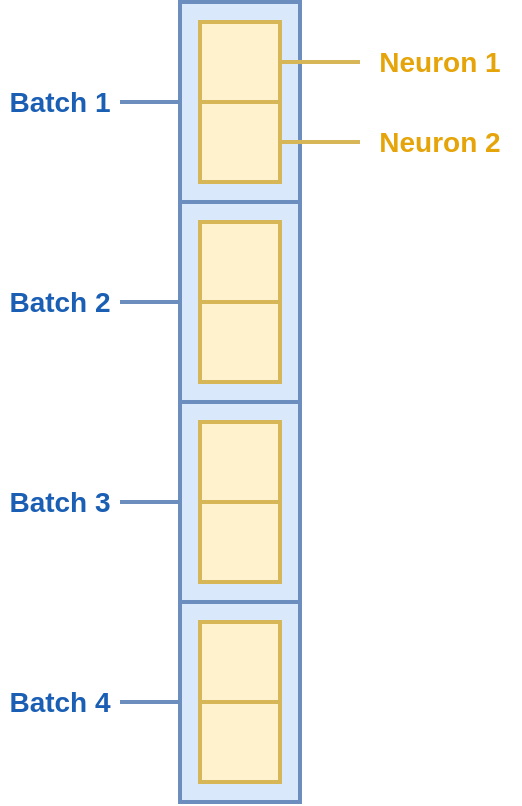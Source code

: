 <mxfile version="26.0.4">
  <diagram name="Page-1" id="EMa1pMTZzpA0k4Gmwb4X">
    <mxGraphModel dx="1434" dy="1816" grid="1" gridSize="10" guides="1" tooltips="1" connect="1" arrows="1" fold="1" page="1" pageScale="1" pageWidth="827" pageHeight="1169" math="0" shadow="0">
      <root>
        <mxCell id="0" />
        <mxCell id="1" parent="0" />
        <mxCell id="xk-oOxLGbY3HGCxId3EP-109" value="" style="rounded=0;whiteSpace=wrap;html=1;fillColor=#dae8fc;strokeColor=#6c8ebf;strokeWidth=2;" parent="1" vertex="1">
          <mxGeometry x="170" y="170" width="60" height="100" as="geometry" />
        </mxCell>
        <mxCell id="xk-oOxLGbY3HGCxId3EP-110" value="" style="rounded=0;whiteSpace=wrap;html=1;fillColor=#fff2cc;strokeColor=#d6b656;strokeWidth=2;" parent="1" vertex="1">
          <mxGeometry x="180" y="180" width="40" height="40" as="geometry" />
        </mxCell>
        <mxCell id="xk-oOxLGbY3HGCxId3EP-111" value="" style="rounded=0;whiteSpace=wrap;html=1;fillColor=#fff2cc;strokeColor=#d6b656;strokeWidth=2;" parent="1" vertex="1">
          <mxGeometry x="180" y="220" width="40" height="40" as="geometry" />
        </mxCell>
        <mxCell id="xk-oOxLGbY3HGCxId3EP-113" value="" style="rounded=0;whiteSpace=wrap;html=1;fillColor=#dae8fc;strokeColor=#6c8ebf;strokeWidth=2;" parent="1" vertex="1">
          <mxGeometry x="170" y="270" width="60" height="100" as="geometry" />
        </mxCell>
        <mxCell id="xk-oOxLGbY3HGCxId3EP-114" value="" style="rounded=0;whiteSpace=wrap;html=1;fillColor=#fff2cc;strokeColor=#d6b656;strokeWidth=2;" parent="1" vertex="1">
          <mxGeometry x="180" y="280" width="40" height="40" as="geometry" />
        </mxCell>
        <mxCell id="xk-oOxLGbY3HGCxId3EP-115" value="" style="rounded=0;whiteSpace=wrap;html=1;fillColor=#fff2cc;strokeColor=#d6b656;strokeWidth=2;" parent="1" vertex="1">
          <mxGeometry x="180" y="320" width="40" height="40" as="geometry" />
        </mxCell>
        <mxCell id="xk-oOxLGbY3HGCxId3EP-116" value="" style="rounded=0;whiteSpace=wrap;html=1;fillColor=#dae8fc;strokeColor=#6c8ebf;strokeWidth=2;" parent="1" vertex="1">
          <mxGeometry x="170" y="370" width="60" height="100" as="geometry" />
        </mxCell>
        <mxCell id="xk-oOxLGbY3HGCxId3EP-117" value="" style="rounded=0;whiteSpace=wrap;html=1;fillColor=#fff2cc;strokeColor=#d6b656;strokeWidth=2;" parent="1" vertex="1">
          <mxGeometry x="180" y="380" width="40" height="40" as="geometry" />
        </mxCell>
        <mxCell id="xk-oOxLGbY3HGCxId3EP-118" value="" style="rounded=0;whiteSpace=wrap;html=1;fillColor=#fff2cc;strokeColor=#d6b656;strokeWidth=2;" parent="1" vertex="1">
          <mxGeometry x="180" y="420" width="40" height="40" as="geometry" />
        </mxCell>
        <mxCell id="xk-oOxLGbY3HGCxId3EP-119" value="" style="rounded=0;whiteSpace=wrap;html=1;fillColor=#dae8fc;strokeColor=#6c8ebf;strokeWidth=2;" parent="1" vertex="1">
          <mxGeometry x="170" y="470" width="60" height="100" as="geometry" />
        </mxCell>
        <mxCell id="xk-oOxLGbY3HGCxId3EP-120" value="" style="rounded=0;whiteSpace=wrap;html=1;fillColor=#fff2cc;strokeColor=#d6b656;strokeWidth=2;" parent="1" vertex="1">
          <mxGeometry x="180" y="480" width="40" height="40" as="geometry" />
        </mxCell>
        <mxCell id="xk-oOxLGbY3HGCxId3EP-121" value="" style="rounded=0;whiteSpace=wrap;html=1;fillColor=#fff2cc;strokeColor=#d6b656;strokeWidth=2;" parent="1" vertex="1">
          <mxGeometry x="180" y="520" width="40" height="40" as="geometry" />
        </mxCell>
        <mxCell id="xk-oOxLGbY3HGCxId3EP-98" style="rounded=0;orthogonalLoop=1;jettySize=auto;html=1;entryX=0;entryY=0.5;entryDx=0;entryDy=0;endArrow=none;endFill=0;strokeWidth=2;strokeColor=#6c8ebf;fillColor=#dae8fc;" parent="1" source="xk-oOxLGbY3HGCxId3EP-94" edge="1">
          <mxGeometry relative="1" as="geometry">
            <mxPoint x="170" y="520" as="targetPoint" />
          </mxGeometry>
        </mxCell>
        <mxCell id="xk-oOxLGbY3HGCxId3EP-94" value="&lt;div&gt;&lt;font color=&quot;#1a5fb4&quot;&gt;&lt;b&gt;&lt;font style=&quot;font-size: 14px;&quot;&gt;Batch 4&lt;/font&gt;&lt;/b&gt;&lt;/font&gt;&lt;/div&gt;" style="text;html=1;align=center;verticalAlign=middle;whiteSpace=wrap;rounded=0;" parent="1" vertex="1">
          <mxGeometry x="80" y="505" width="60" height="30" as="geometry" />
        </mxCell>
        <mxCell id="xk-oOxLGbY3HGCxId3EP-95" style="rounded=0;orthogonalLoop=1;jettySize=auto;html=1;entryX=0;entryY=0.5;entryDx=0;entryDy=0;endArrow=none;endFill=0;strokeWidth=2;fillColor=#dae8fc;strokeColor=#6c8ebf;" parent="1" source="xk-oOxLGbY3HGCxId3EP-91" edge="1">
          <mxGeometry relative="1" as="geometry">
            <mxPoint x="170" y="220" as="targetPoint" />
          </mxGeometry>
        </mxCell>
        <mxCell id="xk-oOxLGbY3HGCxId3EP-91" value="&lt;font color=&quot;#1a5fb4&quot;&gt;&lt;b&gt;&lt;font style=&quot;font-size: 14px;&quot;&gt;Batch 1&lt;/font&gt;&lt;/b&gt;&lt;/font&gt;" style="text;html=1;align=center;verticalAlign=middle;whiteSpace=wrap;rounded=0;" parent="1" vertex="1">
          <mxGeometry x="80" y="205" width="60" height="30" as="geometry" />
        </mxCell>
        <mxCell id="xk-oOxLGbY3HGCxId3EP-96" style="rounded=0;orthogonalLoop=1;jettySize=auto;html=1;entryX=0;entryY=0.5;entryDx=0;entryDy=0;endArrow=none;endFill=0;strokeWidth=2;strokeColor=#6c8ebf;fillColor=#dae8fc;" parent="1" source="xk-oOxLGbY3HGCxId3EP-92" edge="1">
          <mxGeometry relative="1" as="geometry">
            <mxPoint x="170" y="320" as="targetPoint" />
          </mxGeometry>
        </mxCell>
        <mxCell id="xk-oOxLGbY3HGCxId3EP-92" value="&lt;div&gt;&lt;font color=&quot;#1a5fb4&quot;&gt;&lt;b&gt;&lt;font style=&quot;font-size: 14px;&quot;&gt;Batch 2&lt;/font&gt;&lt;/b&gt;&lt;/font&gt;&lt;/div&gt;" style="text;html=1;align=center;verticalAlign=middle;whiteSpace=wrap;rounded=0;" parent="1" vertex="1">
          <mxGeometry x="80" y="305" width="60" height="30" as="geometry" />
        </mxCell>
        <mxCell id="xk-oOxLGbY3HGCxId3EP-97" style="rounded=0;orthogonalLoop=1;jettySize=auto;html=1;entryX=0;entryY=0.5;entryDx=0;entryDy=0;endArrow=none;endFill=0;strokeWidth=2;strokeColor=#6c8ebf;fillColor=#dae8fc;" parent="1" source="xk-oOxLGbY3HGCxId3EP-93" edge="1">
          <mxGeometry relative="1" as="geometry">
            <mxPoint x="170" y="420" as="targetPoint" />
          </mxGeometry>
        </mxCell>
        <mxCell id="xk-oOxLGbY3HGCxId3EP-93" value="&lt;div&gt;&lt;font color=&quot;#1a5fb4&quot;&gt;&lt;b&gt;&lt;font style=&quot;font-size: 14px;&quot;&gt;Batch 3&lt;/font&gt;&lt;/b&gt;&lt;/font&gt;&lt;/div&gt;" style="text;html=1;align=center;verticalAlign=middle;whiteSpace=wrap;rounded=0;" parent="1" vertex="1">
          <mxGeometry x="80" y="405" width="60" height="30" as="geometry" />
        </mxCell>
        <mxCell id="xk-oOxLGbY3HGCxId3EP-152" style="rounded=0;orthogonalLoop=1;jettySize=auto;html=1;fillColor=#fff2cc;strokeColor=#d6b656;strokeWidth=2;endArrow=none;endFill=0;" parent="1" source="xk-oOxLGbY3HGCxId3EP-151" edge="1">
          <mxGeometry relative="1" as="geometry">
            <mxPoint x="220" y="200" as="targetPoint" />
          </mxGeometry>
        </mxCell>
        <mxCell id="xk-oOxLGbY3HGCxId3EP-151" value="&lt;font color=&quot;#e5a50a&quot; style=&quot;font-size: 14px;&quot;&gt;&lt;b&gt;&lt;font&gt;Neuron 1&lt;/font&gt;&lt;/b&gt;&lt;/font&gt;&lt;font color=&quot;#e5a50a&quot; style=&quot;font-size: 14px;&quot;&gt;&lt;b&gt;&lt;br&gt;&lt;/b&gt;&lt;/font&gt;" style="text;html=1;align=center;verticalAlign=middle;whiteSpace=wrap;rounded=0;" parent="1" vertex="1">
          <mxGeometry x="260" y="185" width="80" height="30" as="geometry" />
        </mxCell>
        <mxCell id="xk-oOxLGbY3HGCxId3EP-153" style="rounded=0;orthogonalLoop=1;jettySize=auto;html=1;fillColor=#fff2cc;strokeColor=#d6b656;strokeWidth=2;endArrow=none;endFill=0;" parent="1" source="xk-oOxLGbY3HGCxId3EP-154" edge="1">
          <mxGeometry relative="1" as="geometry">
            <mxPoint x="220" y="240" as="targetPoint" />
          </mxGeometry>
        </mxCell>
        <mxCell id="xk-oOxLGbY3HGCxId3EP-154" value="&lt;font color=&quot;#e5a50a&quot; style=&quot;font-size: 14px;&quot;&gt;&lt;b&gt;&lt;font&gt;Neuron 2&lt;/font&gt;&lt;/b&gt;&lt;/font&gt;&lt;font color=&quot;#e5a50a&quot; style=&quot;font-size: 14px;&quot;&gt;&lt;b&gt;&lt;font&gt;&lt;br&gt;&lt;/font&gt;&lt;/b&gt;&lt;/font&gt;" style="text;html=1;align=center;verticalAlign=middle;whiteSpace=wrap;rounded=0;" parent="1" vertex="1">
          <mxGeometry x="260" y="225" width="80" height="30" as="geometry" />
        </mxCell>
      </root>
    </mxGraphModel>
  </diagram>
</mxfile>
